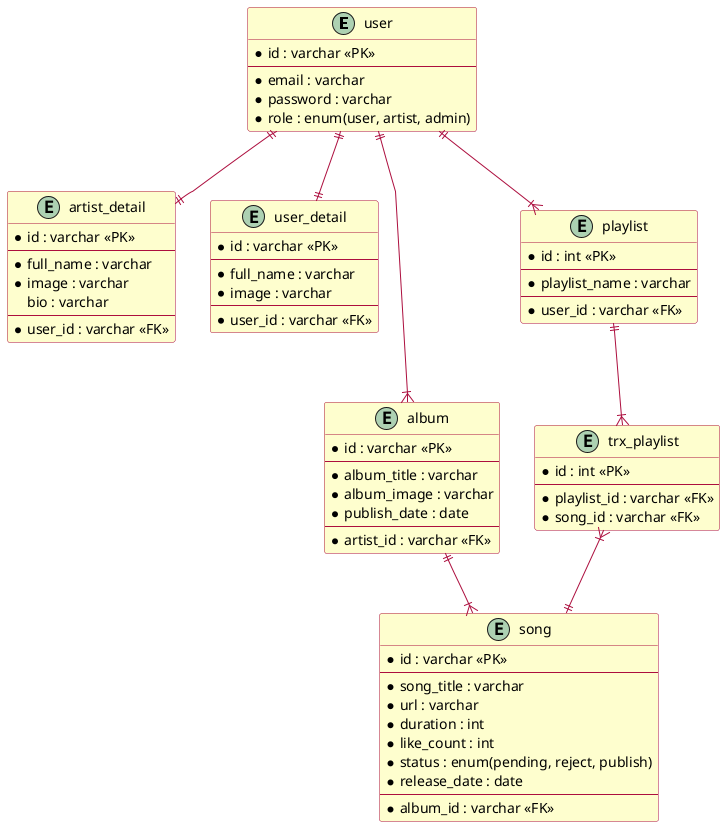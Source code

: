 @startuml


skinparam class {
    BackgroundColor #fefece
    BorderColor ac0e3e
    ArrowColor ac0e3e
}
skinparam linetype polyline

entity user {
* id : varchar <<PK>>
--
* email : varchar
* password : varchar
* role : enum(user, artist, admin)
}

entity artist_detail {
* id : varchar <<PK>>
--
* full_name : varchar
* image : varchar
bio : varchar
--
* user_id : varchar <<FK>>
}

entity user_detail {
* id : varchar <<PK>>
--
* full_name : varchar
* image : varchar
--
* user_id : varchar <<FK>>
}

entity album {
* id : varchar <<PK>>
--
* album_title : varchar
* album_image : varchar
* publish_date : date
--
* artist_id : varchar <<FK>>
}

entity song {
* id : varchar <<PK>>
--
* song_title : varchar
* url : varchar
* duration : int
* like_count : int
* status : enum(pending, reject, publish)
* release_date : date
--
* album_id : varchar <<FK>>
}

entity playlist {
* id : int <<PK>>
--
* playlist_name : varchar
--
* user_id : varchar <<FK>>
}

entity trx_playlist {
* id : int <<PK>>
--
* playlist_id : varchar <<FK>>
* song_id : varchar <<FK>>
}

user ||--|| artist_detail
user ||--|| user_detail

user ||--|{ album
album ||--|{ song

playlist ||--|{ trx_playlist
trx_playlist }|--|| song
user ||--|{ playlist
@enduml
